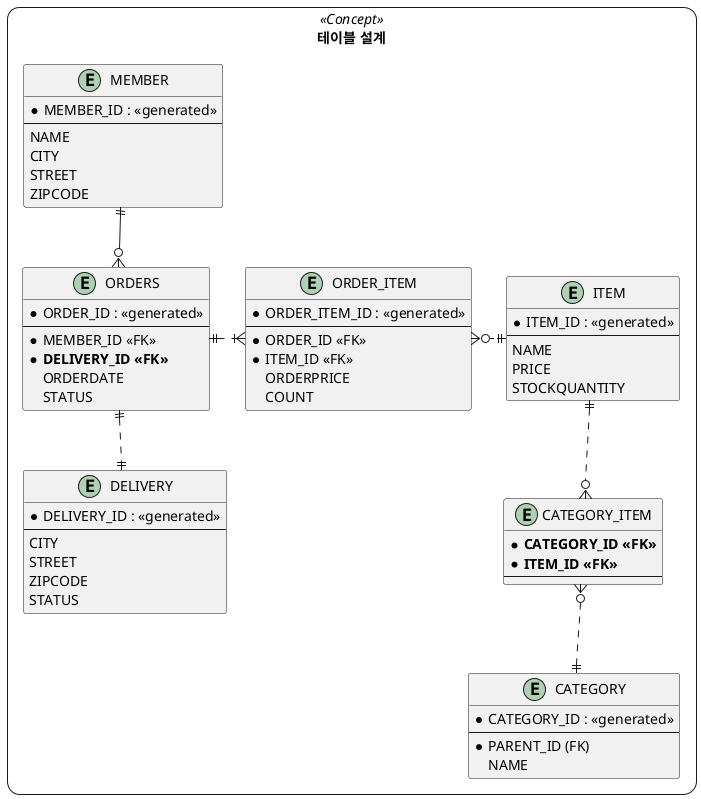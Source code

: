 @startuml
skinparam rectangle {
    roundCorner<<Concept>> 25
}

rectangle " 테이블 설계 " <<Concept>> {

ENTITY MEMBER {
    * MEMBER_ID : <<generated>>
    --
    NAME
    CITY
    STREET
    ZIPCODE
}

ENTITY ORDERS {
    * ORDER_ID : <<generated>>
    --
    * MEMBER_ID <<FK>>
    * **DELIVERY_ID <<FK>>**
    ORDERDATE
    STATUS
}

ENTITY DELIVERY {
    * DELIVERY_ID : <<generated>>
    --
    CITY
    STREET
    ZIPCODE
    STATUS
}

ENTITY ORDER_ITEM {
    * ORDER_ITEM_ID : <<generated>>
    --
    * ORDER_ID <<FK>>
    * ITEM_ID <<FK>>
    ORDERPRICE
    COUNT
}

ENTITY ITEM {
    * ITEM_ID : <<generated>>
    --
    NAME
    PRICE
    STOCKQUANTITY
}

ENTITY CATEGORY {
    * CATEGORY_ID : <<generated>>
    --
    * PARENT_ID (FK)
    NAME
}

ENTITY CATEGORY_ITEM {
    * **CATEGORY_ID <<FK>>**
    * **ITEM_ID <<FK>>**
    --
}
}

MEMBER ||--o{ ORDERS
ORDERS ||..|| DELIVERY
ORDERS ||.|{ ORDER_ITEM
ORDER_ITEM }o.|| ITEM
ITEM ||..o{ CATEGORY_ITEM
CATEGORY_ITEM }o..|| CATEGORY

@enduml